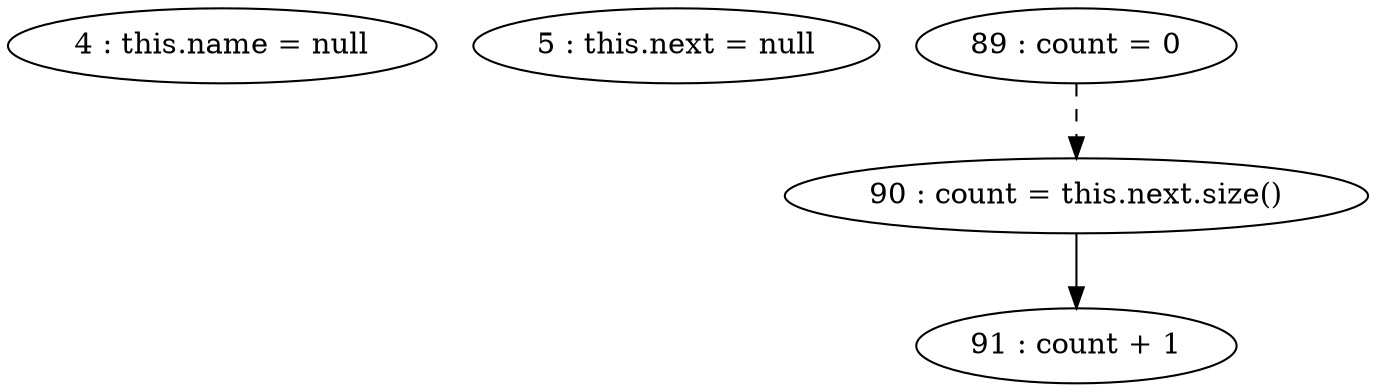 digraph G {
"4 : this.name = null"
"5 : this.next = null"
"89 : count = 0"
"89 : count = 0" -> "90 : count = this.next.size()" [style=dashed]
"90 : count = this.next.size()"
"90 : count = this.next.size()" -> "91 : count + 1"
"91 : count + 1"
}